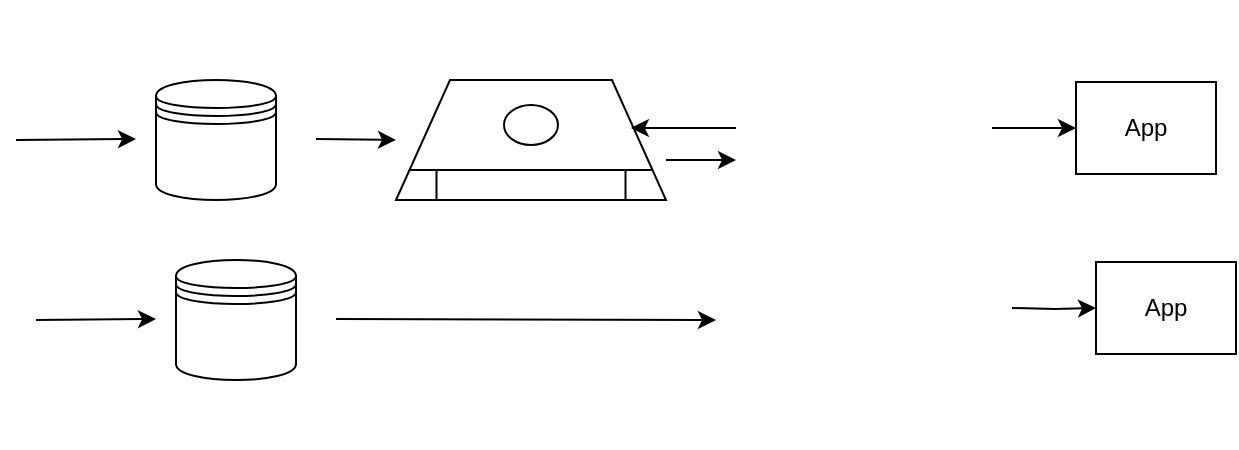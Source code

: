 <mxfile version="24.7.16" pages="2">
  <diagram name="Page-1" id="NJ6zd1APYhZEfVvE2v1i">
    <mxGraphModel dx="1120" dy="434" grid="1" gridSize="10" guides="1" tooltips="1" connect="1" arrows="1" fold="1" page="1" pageScale="1" pageWidth="850" pageHeight="1100" math="0" shadow="0">
      <root>
        <mxCell id="0" />
        <mxCell id="1" parent="0" />
        <mxCell id="KmCdPqeZuEQBBqfaIwWt-1" value="" style="shape=datastore;whiteSpace=wrap;html=1;" vertex="1" parent="1">
          <mxGeometry x="210" y="50" width="60" height="60" as="geometry" />
        </mxCell>
        <mxCell id="KmCdPqeZuEQBBqfaIwWt-2" value="" style="endArrow=classic;html=1;rounded=0;" edge="1" parent="1">
          <mxGeometry width="50" height="50" relative="1" as="geometry">
            <mxPoint x="140" y="80" as="sourcePoint" />
            <mxPoint x="200" y="79.5" as="targetPoint" />
          </mxGeometry>
        </mxCell>
        <mxCell id="KmCdPqeZuEQBBqfaIwWt-3" value="" style="endArrow=classic;html=1;rounded=0;" edge="1" parent="1">
          <mxGeometry width="50" height="50" relative="1" as="geometry">
            <mxPoint x="290" y="79.5" as="sourcePoint" />
            <mxPoint x="330" y="80" as="targetPoint" />
          </mxGeometry>
        </mxCell>
        <mxCell id="KmCdPqeZuEQBBqfaIwWt-10" value="" style="edgeStyle=orthogonalEdgeStyle;rounded=0;orthogonalLoop=1;jettySize=auto;html=1;" edge="1" parent="1" source="KmCdPqeZuEQBBqfaIwWt-4" target="KmCdPqeZuEQBBqfaIwWt-5">
          <mxGeometry relative="1" as="geometry">
            <Array as="points">
              <mxPoint x="490" y="90" />
              <mxPoint x="490" y="90" />
            </Array>
          </mxGeometry>
        </mxCell>
        <mxCell id="KmCdPqeZuEQBBqfaIwWt-4" value="" style="shape=mxgraph.pid.shaping_machines.pelletizing_disc;html=1;pointerEvents=1;align=center;verticalLabelPosition=bottom;verticalAlign=top;dashed=0;" vertex="1" parent="1">
          <mxGeometry x="330" y="50" width="135" height="60" as="geometry" />
        </mxCell>
        <mxCell id="KmCdPqeZuEQBBqfaIwWt-5" value="" style="shape=image;html=1;verticalAlign=top;verticalLabelPosition=bottom;labelBackgroundColor=#ffffff;imageAspect=0;aspect=fixed;image=https://cdn1.iconfinder.com/data/icons/computer-hardware-line-vol-2/52/ram__hardware__memory__memorycard__electronics__chip__technology-128.png" vertex="1" parent="1">
          <mxGeometry x="500" y="10" width="128" height="128" as="geometry" />
        </mxCell>
        <mxCell id="KmCdPqeZuEQBBqfaIwWt-6" style="edgeStyle=orthogonalEdgeStyle;rounded=0;orthogonalLoop=1;jettySize=auto;html=1;entryX=0.87;entryY=0.4;entryDx=0;entryDy=0;entryPerimeter=0;" edge="1" parent="1" source="KmCdPqeZuEQBBqfaIwWt-5" target="KmCdPqeZuEQBBqfaIwWt-4">
          <mxGeometry relative="1" as="geometry" />
        </mxCell>
        <mxCell id="KmCdPqeZuEQBBqfaIwWt-9" value="" style="edgeStyle=orthogonalEdgeStyle;rounded=0;orthogonalLoop=1;jettySize=auto;html=1;" edge="1" parent="1" source="KmCdPqeZuEQBBqfaIwWt-5" target="KmCdPqeZuEQBBqfaIwWt-8">
          <mxGeometry relative="1" as="geometry">
            <mxPoint x="740" y="74" as="targetPoint" />
            <mxPoint x="628" y="74" as="sourcePoint" />
          </mxGeometry>
        </mxCell>
        <mxCell id="KmCdPqeZuEQBBqfaIwWt-8" value="App" style="rounded=0;whiteSpace=wrap;html=1;" vertex="1" parent="1">
          <mxGeometry x="670" y="51" width="70" height="46" as="geometry" />
        </mxCell>
        <mxCell id="KmCdPqeZuEQBBqfaIwWt-19" value="" style="shape=datastore;whiteSpace=wrap;html=1;" vertex="1" parent="1">
          <mxGeometry x="220" y="140" width="60" height="60" as="geometry" />
        </mxCell>
        <mxCell id="KmCdPqeZuEQBBqfaIwWt-20" value="" style="endArrow=classic;html=1;rounded=0;" edge="1" parent="1">
          <mxGeometry width="50" height="50" relative="1" as="geometry">
            <mxPoint x="150" y="170" as="sourcePoint" />
            <mxPoint x="210" y="169.5" as="targetPoint" />
          </mxGeometry>
        </mxCell>
        <mxCell id="KmCdPqeZuEQBBqfaIwWt-21" value="" style="endArrow=classic;html=1;rounded=0;entryX=0;entryY=0.5;entryDx=0;entryDy=0;" edge="1" parent="1" target="KmCdPqeZuEQBBqfaIwWt-27">
          <mxGeometry width="50" height="50" relative="1" as="geometry">
            <mxPoint x="300" y="169.5" as="sourcePoint" />
            <mxPoint x="340" y="170" as="targetPoint" />
          </mxGeometry>
        </mxCell>
        <mxCell id="KmCdPqeZuEQBBqfaIwWt-25" value="" style="edgeStyle=orthogonalEdgeStyle;rounded=0;orthogonalLoop=1;jettySize=auto;html=1;" edge="1" parent="1" target="KmCdPqeZuEQBBqfaIwWt-26">
          <mxGeometry relative="1" as="geometry">
            <mxPoint x="750" y="164" as="targetPoint" />
            <mxPoint x="638" y="164" as="sourcePoint" />
          </mxGeometry>
        </mxCell>
        <mxCell id="KmCdPqeZuEQBBqfaIwWt-26" value="App" style="rounded=0;whiteSpace=wrap;html=1;" vertex="1" parent="1">
          <mxGeometry x="680" y="141" width="70" height="46" as="geometry" />
        </mxCell>
        <mxCell id="KmCdPqeZuEQBBqfaIwWt-27" value="" style="shape=image;html=1;verticalAlign=top;verticalLabelPosition=bottom;labelBackgroundColor=#ffffff;imageAspect=0;aspect=fixed;image=https://cdn1.iconfinder.com/data/icons/computer-hardware-line-vol-2/52/ram__hardware__memory__memorycard__electronics__chip__technology-128.png" vertex="1" parent="1">
          <mxGeometry x="490" y="106" width="128" height="128" as="geometry" />
        </mxCell>
      </root>
    </mxGraphModel>
  </diagram>
  <diagram id="OwbppNofQDVZb5B4NJ1u" name="Page-2">
    <mxGraphModel dx="1120" dy="434" grid="1" gridSize="10" guides="1" tooltips="1" connect="1" arrows="1" fold="1" page="1" pageScale="1" pageWidth="850" pageHeight="1100" math="0" shadow="0">
      <root>
        <mxCell id="0" />
        <mxCell id="1" parent="0" />
        <mxCell id="AeYG0UivrXo0CMttOQOi-17" value="" style="edgeStyle=orthogonalEdgeStyle;rounded=0;orthogonalLoop=1;jettySize=auto;html=1;" edge="1" parent="1" source="AeYG0UivrXo0CMttOQOi-16" target="AeYG0UivrXo0CMttOQOi-7">
          <mxGeometry relative="1" as="geometry" />
        </mxCell>
        <mxCell id="AeYG0UivrXo0CMttOQOi-16" value="ODS" style="rounded=1;whiteSpace=wrap;html=1;dashed=1;" vertex="1" parent="1">
          <mxGeometry y="34" width="140" height="210" as="geometry" />
        </mxCell>
        <mxCell id="AeYG0UivrXo0CMttOQOi-2" value="" style="ellipse;whiteSpace=wrap;html=1;" vertex="1" parent="1">
          <mxGeometry x="10" y="60" width="110" height="60" as="geometry" />
        </mxCell>
        <mxCell id="AeYG0UivrXo0CMttOQOi-3" value="" style="shape=image;html=1;verticalAlign=top;verticalLabelPosition=bottom;labelBackgroundColor=#ffffff;imageAspect=0;aspect=fixed;image=https://cdn3.iconfinder.com/data/icons/document-icons-2/30/647702-excel-128.png" vertex="1" parent="1">
          <mxGeometry x="10" y="50" width="38" height="38" as="geometry" />
        </mxCell>
        <mxCell id="AeYG0UivrXo0CMttOQOi-4" value="" style="dashed=0;outlineConnect=0;html=1;align=center;labelPosition=center;verticalLabelPosition=bottom;verticalAlign=top;shape=mxgraph.weblogos.json" vertex="1" parent="1">
          <mxGeometry x="48" y="110" width="42" height="30" as="geometry" />
        </mxCell>
        <mxCell id="AeYG0UivrXo0CMttOQOi-5" value="" style="shape=image;html=1;verticalAlign=top;verticalLabelPosition=bottom;labelBackgroundColor=#ffffff;imageAspect=0;aspect=fixed;image=https://cdn1.iconfinder.com/data/icons/bootstrap-vol-3/16/filetype-xml-128.png" vertex="1" parent="1">
          <mxGeometry x="82" y="50" width="38" height="38" as="geometry" />
        </mxCell>
        <mxCell id="AeYG0UivrXo0CMttOQOi-6" value="" style="shape=datastore;whiteSpace=wrap;html=1;" vertex="1" parent="1">
          <mxGeometry x="40" y="170" width="50" height="70" as="geometry" />
        </mxCell>
        <mxCell id="AeYG0UivrXo0CMttOQOi-10" value="" style="edgeStyle=orthogonalEdgeStyle;rounded=0;orthogonalLoop=1;jettySize=auto;html=1;" edge="1" parent="1" source="AeYG0UivrXo0CMttOQOi-7" target="AeYG0UivrXo0CMttOQOi-9">
          <mxGeometry relative="1" as="geometry" />
        </mxCell>
        <mxCell id="AeYG0UivrXo0CMttOQOi-7" value="Staging&amp;nbsp;&lt;div&gt;database&lt;/div&gt;" style="rounded=1;whiteSpace=wrap;html=1;" vertex="1" parent="1">
          <mxGeometry x="180" y="38" width="60" height="202" as="geometry" />
        </mxCell>
        <mxCell id="AeYG0UivrXo0CMttOQOi-13" value="" style="edgeStyle=orthogonalEdgeStyle;rounded=0;orthogonalLoop=1;jettySize=auto;html=1;" edge="1" parent="1" source="AeYG0UivrXo0CMttOQOi-8" target="AeYG0UivrXo0CMttOQOi-12">
          <mxGeometry relative="1" as="geometry" />
        </mxCell>
        <mxCell id="AeYG0UivrXo0CMttOQOi-8" value="ODS" style="rounded=1;whiteSpace=wrap;html=1;fillColor=#647687;strokeColor=#314354;fontColor=#ffffff;" vertex="1" parent="1">
          <mxGeometry x="390" y="38" width="100" height="202" as="geometry" />
        </mxCell>
        <mxCell id="AeYG0UivrXo0CMttOQOi-11" value="" style="edgeStyle=orthogonalEdgeStyle;rounded=0;orthogonalLoop=1;jettySize=auto;html=1;" edge="1" parent="1" source="AeYG0UivrXo0CMttOQOi-9" target="AeYG0UivrXo0CMttOQOi-8">
          <mxGeometry relative="1" as="geometry" />
        </mxCell>
        <mxCell id="AeYG0UivrXo0CMttOQOi-9" value="ETL" style="label;whiteSpace=wrap;html=1;align=center;verticalAlign=bottom;spacingLeft=0;spacingBottom=4;imageAlign=center;imageVerticalAlign=top;image=img/clipart/Gear_128x128.png" vertex="1" parent="1">
          <mxGeometry x="280" y="104" width="70" height="70" as="geometry" />
        </mxCell>
        <mxCell id="AeYG0UivrXo0CMttOQOi-15" value="" style="edgeStyle=orthogonalEdgeStyle;rounded=0;orthogonalLoop=1;jettySize=auto;html=1;" edge="1" parent="1" source="AeYG0UivrXo0CMttOQOi-12" target="AeYG0UivrXo0CMttOQOi-14">
          <mxGeometry relative="1" as="geometry" />
        </mxCell>
        <mxCell id="AeYG0UivrXo0CMttOQOi-12" value="ETL" style="label;whiteSpace=wrap;html=1;align=center;verticalAlign=bottom;spacingLeft=0;spacingBottom=4;imageAlign=center;imageVerticalAlign=top;image=img/clipart/Gear_128x128.png" vertex="1" parent="1">
          <mxGeometry x="550" y="104" width="70" height="70" as="geometry" />
        </mxCell>
        <mxCell id="AeYG0UivrXo0CMttOQOi-14" value="Data-&lt;div&gt;Warehouse&lt;/div&gt;" style="rounded=1;whiteSpace=wrap;html=1;fillColor=#e1d5e7;strokeColor=#9673a6;" vertex="1" parent="1">
          <mxGeometry x="680" y="38" width="100" height="202" as="geometry" />
        </mxCell>
      </root>
    </mxGraphModel>
  </diagram>
</mxfile>
